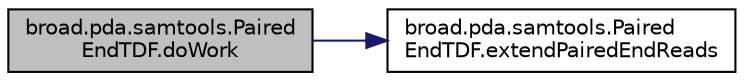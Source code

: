digraph "broad.pda.samtools.PairedEndTDF.doWork"
{
  edge [fontname="Helvetica",fontsize="10",labelfontname="Helvetica",labelfontsize="10"];
  node [fontname="Helvetica",fontsize="10",shape=record];
  rankdir="LR";
  Node1 [label="broad.pda.samtools.Paired\lEndTDF.doWork",height=0.2,width=0.4,color="black", fillcolor="grey75", style="filled" fontcolor="black"];
  Node1 -> Node2 [color="midnightblue",fontsize="10",style="solid",fontname="Helvetica"];
  Node2 [label="broad.pda.samtools.Paired\lEndTDF.extendPairedEndReads",height=0.2,width=0.4,color="black", fillcolor="white", style="filled",URL="$classbroad_1_1pda_1_1samtools_1_1_paired_end_t_d_f.html#ab5c785fc58811bad61927ebc1c602a33"];
}
